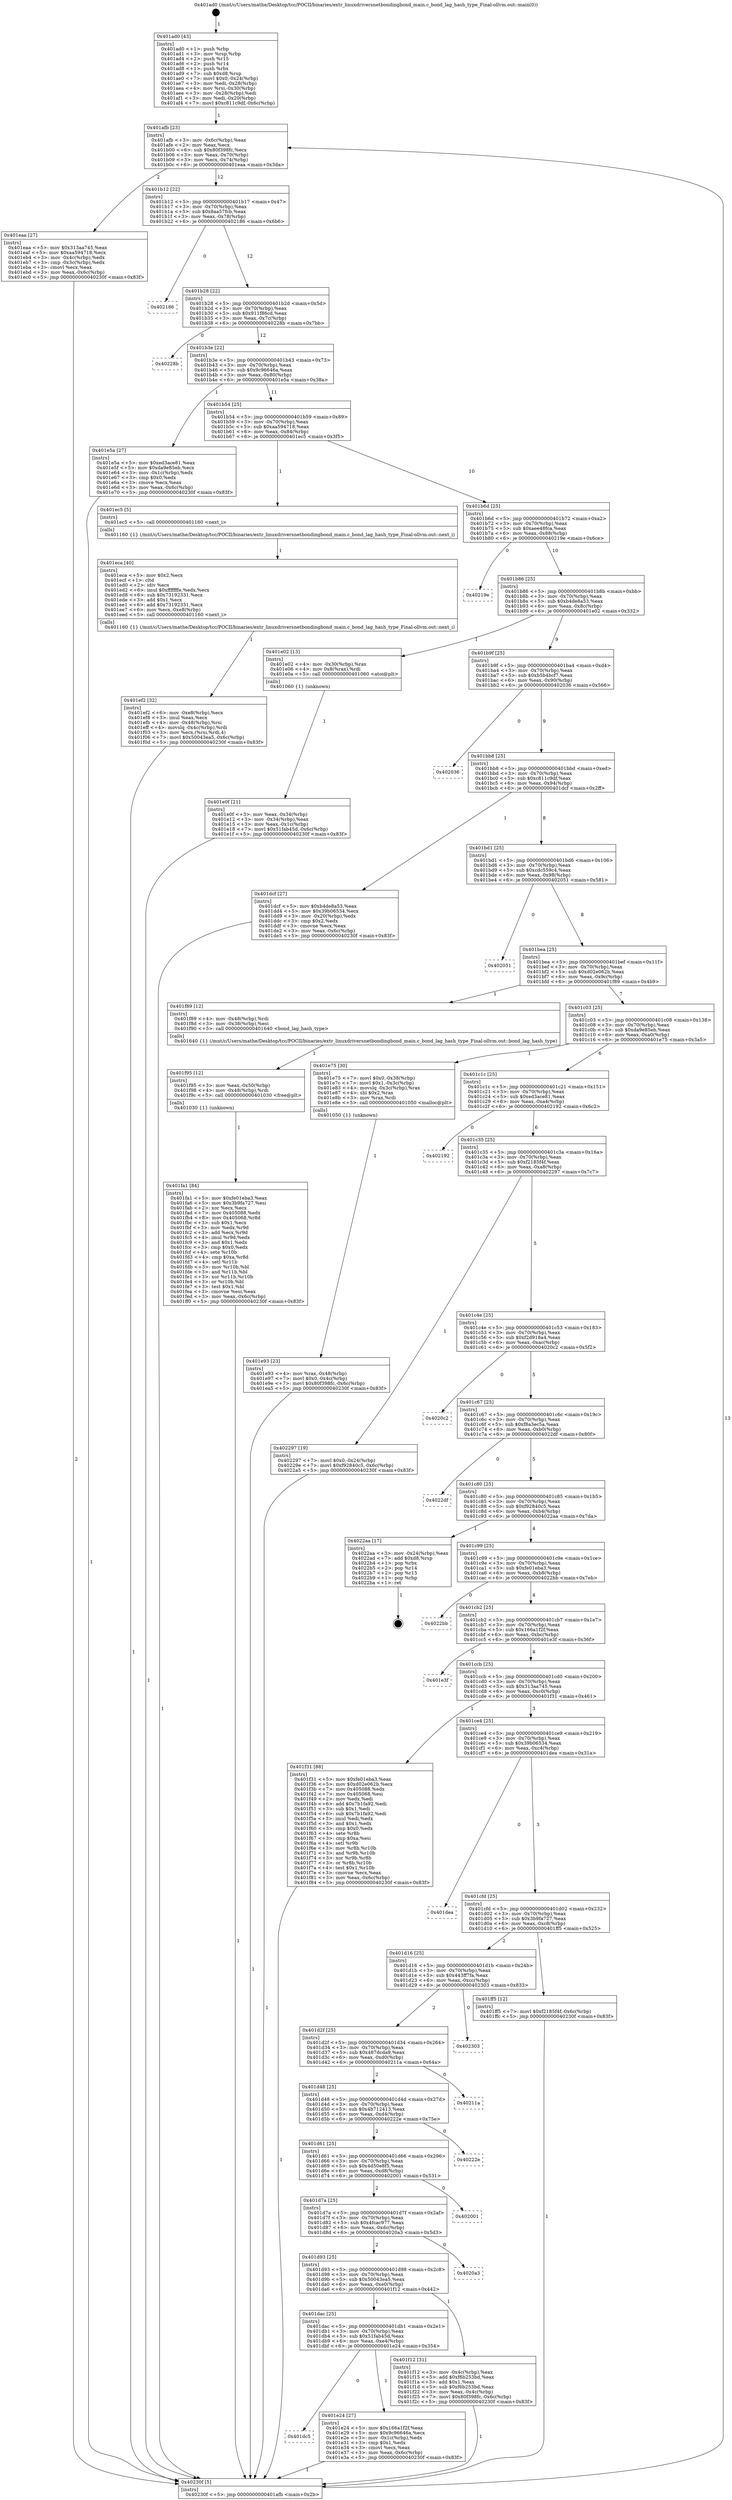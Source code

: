 digraph "0x401ad0" {
  label = "0x401ad0 (/mnt/c/Users/mathe/Desktop/tcc/POCII/binaries/extr_linuxdriversnetbondingbond_main.c_bond_lag_hash_type_Final-ollvm.out::main(0))"
  labelloc = "t"
  node[shape=record]

  Entry [label="",width=0.3,height=0.3,shape=circle,fillcolor=black,style=filled]
  "0x401afb" [label="{
     0x401afb [23]\l
     | [instrs]\l
     &nbsp;&nbsp;0x401afb \<+3\>: mov -0x6c(%rbp),%eax\l
     &nbsp;&nbsp;0x401afe \<+2\>: mov %eax,%ecx\l
     &nbsp;&nbsp;0x401b00 \<+6\>: sub $0x80f398fc,%ecx\l
     &nbsp;&nbsp;0x401b06 \<+3\>: mov %eax,-0x70(%rbp)\l
     &nbsp;&nbsp;0x401b09 \<+3\>: mov %ecx,-0x74(%rbp)\l
     &nbsp;&nbsp;0x401b0c \<+6\>: je 0000000000401eaa \<main+0x3da\>\l
  }"]
  "0x401eaa" [label="{
     0x401eaa [27]\l
     | [instrs]\l
     &nbsp;&nbsp;0x401eaa \<+5\>: mov $0x313aa745,%eax\l
     &nbsp;&nbsp;0x401eaf \<+5\>: mov $0xaa594718,%ecx\l
     &nbsp;&nbsp;0x401eb4 \<+3\>: mov -0x4c(%rbp),%edx\l
     &nbsp;&nbsp;0x401eb7 \<+3\>: cmp -0x3c(%rbp),%edx\l
     &nbsp;&nbsp;0x401eba \<+3\>: cmovl %ecx,%eax\l
     &nbsp;&nbsp;0x401ebd \<+3\>: mov %eax,-0x6c(%rbp)\l
     &nbsp;&nbsp;0x401ec0 \<+5\>: jmp 000000000040230f \<main+0x83f\>\l
  }"]
  "0x401b12" [label="{
     0x401b12 [22]\l
     | [instrs]\l
     &nbsp;&nbsp;0x401b12 \<+5\>: jmp 0000000000401b17 \<main+0x47\>\l
     &nbsp;&nbsp;0x401b17 \<+3\>: mov -0x70(%rbp),%eax\l
     &nbsp;&nbsp;0x401b1a \<+5\>: sub $0x8aa57fcb,%eax\l
     &nbsp;&nbsp;0x401b1f \<+3\>: mov %eax,-0x78(%rbp)\l
     &nbsp;&nbsp;0x401b22 \<+6\>: je 0000000000402186 \<main+0x6b6\>\l
  }"]
  Exit [label="",width=0.3,height=0.3,shape=circle,fillcolor=black,style=filled,peripheries=2]
  "0x402186" [label="{
     0x402186\l
  }", style=dashed]
  "0x401b28" [label="{
     0x401b28 [22]\l
     | [instrs]\l
     &nbsp;&nbsp;0x401b28 \<+5\>: jmp 0000000000401b2d \<main+0x5d\>\l
     &nbsp;&nbsp;0x401b2d \<+3\>: mov -0x70(%rbp),%eax\l
     &nbsp;&nbsp;0x401b30 \<+5\>: sub $0x911f86cd,%eax\l
     &nbsp;&nbsp;0x401b35 \<+3\>: mov %eax,-0x7c(%rbp)\l
     &nbsp;&nbsp;0x401b38 \<+6\>: je 000000000040228b \<main+0x7bb\>\l
  }"]
  "0x401fa1" [label="{
     0x401fa1 [84]\l
     | [instrs]\l
     &nbsp;&nbsp;0x401fa1 \<+5\>: mov $0xfe01eba3,%eax\l
     &nbsp;&nbsp;0x401fa6 \<+5\>: mov $0x3b9fa727,%esi\l
     &nbsp;&nbsp;0x401fab \<+2\>: xor %ecx,%ecx\l
     &nbsp;&nbsp;0x401fad \<+7\>: mov 0x405088,%edx\l
     &nbsp;&nbsp;0x401fb4 \<+8\>: mov 0x405068,%r8d\l
     &nbsp;&nbsp;0x401fbc \<+3\>: sub $0x1,%ecx\l
     &nbsp;&nbsp;0x401fbf \<+3\>: mov %edx,%r9d\l
     &nbsp;&nbsp;0x401fc2 \<+3\>: add %ecx,%r9d\l
     &nbsp;&nbsp;0x401fc5 \<+4\>: imul %r9d,%edx\l
     &nbsp;&nbsp;0x401fc9 \<+3\>: and $0x1,%edx\l
     &nbsp;&nbsp;0x401fcc \<+3\>: cmp $0x0,%edx\l
     &nbsp;&nbsp;0x401fcf \<+4\>: sete %r10b\l
     &nbsp;&nbsp;0x401fd3 \<+4\>: cmp $0xa,%r8d\l
     &nbsp;&nbsp;0x401fd7 \<+4\>: setl %r11b\l
     &nbsp;&nbsp;0x401fdb \<+3\>: mov %r10b,%bl\l
     &nbsp;&nbsp;0x401fde \<+3\>: and %r11b,%bl\l
     &nbsp;&nbsp;0x401fe1 \<+3\>: xor %r11b,%r10b\l
     &nbsp;&nbsp;0x401fe4 \<+3\>: or %r10b,%bl\l
     &nbsp;&nbsp;0x401fe7 \<+3\>: test $0x1,%bl\l
     &nbsp;&nbsp;0x401fea \<+3\>: cmovne %esi,%eax\l
     &nbsp;&nbsp;0x401fed \<+3\>: mov %eax,-0x6c(%rbp)\l
     &nbsp;&nbsp;0x401ff0 \<+5\>: jmp 000000000040230f \<main+0x83f\>\l
  }"]
  "0x40228b" [label="{
     0x40228b\l
  }", style=dashed]
  "0x401b3e" [label="{
     0x401b3e [22]\l
     | [instrs]\l
     &nbsp;&nbsp;0x401b3e \<+5\>: jmp 0000000000401b43 \<main+0x73\>\l
     &nbsp;&nbsp;0x401b43 \<+3\>: mov -0x70(%rbp),%eax\l
     &nbsp;&nbsp;0x401b46 \<+5\>: sub $0x9c96646a,%eax\l
     &nbsp;&nbsp;0x401b4b \<+3\>: mov %eax,-0x80(%rbp)\l
     &nbsp;&nbsp;0x401b4e \<+6\>: je 0000000000401e5a \<main+0x38a\>\l
  }"]
  "0x401f95" [label="{
     0x401f95 [12]\l
     | [instrs]\l
     &nbsp;&nbsp;0x401f95 \<+3\>: mov %eax,-0x50(%rbp)\l
     &nbsp;&nbsp;0x401f98 \<+4\>: mov -0x48(%rbp),%rdi\l
     &nbsp;&nbsp;0x401f9c \<+5\>: call 0000000000401030 \<free@plt\>\l
     | [calls]\l
     &nbsp;&nbsp;0x401030 \{1\} (unknown)\l
  }"]
  "0x401e5a" [label="{
     0x401e5a [27]\l
     | [instrs]\l
     &nbsp;&nbsp;0x401e5a \<+5\>: mov $0xed3ace81,%eax\l
     &nbsp;&nbsp;0x401e5f \<+5\>: mov $0xda9e85eb,%ecx\l
     &nbsp;&nbsp;0x401e64 \<+3\>: mov -0x1c(%rbp),%edx\l
     &nbsp;&nbsp;0x401e67 \<+3\>: cmp $0x0,%edx\l
     &nbsp;&nbsp;0x401e6a \<+3\>: cmove %ecx,%eax\l
     &nbsp;&nbsp;0x401e6d \<+3\>: mov %eax,-0x6c(%rbp)\l
     &nbsp;&nbsp;0x401e70 \<+5\>: jmp 000000000040230f \<main+0x83f\>\l
  }"]
  "0x401b54" [label="{
     0x401b54 [25]\l
     | [instrs]\l
     &nbsp;&nbsp;0x401b54 \<+5\>: jmp 0000000000401b59 \<main+0x89\>\l
     &nbsp;&nbsp;0x401b59 \<+3\>: mov -0x70(%rbp),%eax\l
     &nbsp;&nbsp;0x401b5c \<+5\>: sub $0xaa594718,%eax\l
     &nbsp;&nbsp;0x401b61 \<+6\>: mov %eax,-0x84(%rbp)\l
     &nbsp;&nbsp;0x401b67 \<+6\>: je 0000000000401ec5 \<main+0x3f5\>\l
  }"]
  "0x401ef2" [label="{
     0x401ef2 [32]\l
     | [instrs]\l
     &nbsp;&nbsp;0x401ef2 \<+6\>: mov -0xe8(%rbp),%ecx\l
     &nbsp;&nbsp;0x401ef8 \<+3\>: imul %eax,%ecx\l
     &nbsp;&nbsp;0x401efb \<+4\>: mov -0x48(%rbp),%rsi\l
     &nbsp;&nbsp;0x401eff \<+4\>: movslq -0x4c(%rbp),%rdi\l
     &nbsp;&nbsp;0x401f03 \<+3\>: mov %ecx,(%rsi,%rdi,4)\l
     &nbsp;&nbsp;0x401f06 \<+7\>: movl $0x50043ea5,-0x6c(%rbp)\l
     &nbsp;&nbsp;0x401f0d \<+5\>: jmp 000000000040230f \<main+0x83f\>\l
  }"]
  "0x401ec5" [label="{
     0x401ec5 [5]\l
     | [instrs]\l
     &nbsp;&nbsp;0x401ec5 \<+5\>: call 0000000000401160 \<next_i\>\l
     | [calls]\l
     &nbsp;&nbsp;0x401160 \{1\} (/mnt/c/Users/mathe/Desktop/tcc/POCII/binaries/extr_linuxdriversnetbondingbond_main.c_bond_lag_hash_type_Final-ollvm.out::next_i)\l
  }"]
  "0x401b6d" [label="{
     0x401b6d [25]\l
     | [instrs]\l
     &nbsp;&nbsp;0x401b6d \<+5\>: jmp 0000000000401b72 \<main+0xa2\>\l
     &nbsp;&nbsp;0x401b72 \<+3\>: mov -0x70(%rbp),%eax\l
     &nbsp;&nbsp;0x401b75 \<+5\>: sub $0xaee48fca,%eax\l
     &nbsp;&nbsp;0x401b7a \<+6\>: mov %eax,-0x88(%rbp)\l
     &nbsp;&nbsp;0x401b80 \<+6\>: je 000000000040219e \<main+0x6ce\>\l
  }"]
  "0x401eca" [label="{
     0x401eca [40]\l
     | [instrs]\l
     &nbsp;&nbsp;0x401eca \<+5\>: mov $0x2,%ecx\l
     &nbsp;&nbsp;0x401ecf \<+1\>: cltd\l
     &nbsp;&nbsp;0x401ed0 \<+2\>: idiv %ecx\l
     &nbsp;&nbsp;0x401ed2 \<+6\>: imul $0xfffffffe,%edx,%ecx\l
     &nbsp;&nbsp;0x401ed8 \<+6\>: sub $0x73192331,%ecx\l
     &nbsp;&nbsp;0x401ede \<+3\>: add $0x1,%ecx\l
     &nbsp;&nbsp;0x401ee1 \<+6\>: add $0x73192331,%ecx\l
     &nbsp;&nbsp;0x401ee7 \<+6\>: mov %ecx,-0xe8(%rbp)\l
     &nbsp;&nbsp;0x401eed \<+5\>: call 0000000000401160 \<next_i\>\l
     | [calls]\l
     &nbsp;&nbsp;0x401160 \{1\} (/mnt/c/Users/mathe/Desktop/tcc/POCII/binaries/extr_linuxdriversnetbondingbond_main.c_bond_lag_hash_type_Final-ollvm.out::next_i)\l
  }"]
  "0x40219e" [label="{
     0x40219e\l
  }", style=dashed]
  "0x401b86" [label="{
     0x401b86 [25]\l
     | [instrs]\l
     &nbsp;&nbsp;0x401b86 \<+5\>: jmp 0000000000401b8b \<main+0xbb\>\l
     &nbsp;&nbsp;0x401b8b \<+3\>: mov -0x70(%rbp),%eax\l
     &nbsp;&nbsp;0x401b8e \<+5\>: sub $0xb4de8a53,%eax\l
     &nbsp;&nbsp;0x401b93 \<+6\>: mov %eax,-0x8c(%rbp)\l
     &nbsp;&nbsp;0x401b99 \<+6\>: je 0000000000401e02 \<main+0x332\>\l
  }"]
  "0x401e93" [label="{
     0x401e93 [23]\l
     | [instrs]\l
     &nbsp;&nbsp;0x401e93 \<+4\>: mov %rax,-0x48(%rbp)\l
     &nbsp;&nbsp;0x401e97 \<+7\>: movl $0x0,-0x4c(%rbp)\l
     &nbsp;&nbsp;0x401e9e \<+7\>: movl $0x80f398fc,-0x6c(%rbp)\l
     &nbsp;&nbsp;0x401ea5 \<+5\>: jmp 000000000040230f \<main+0x83f\>\l
  }"]
  "0x401e02" [label="{
     0x401e02 [13]\l
     | [instrs]\l
     &nbsp;&nbsp;0x401e02 \<+4\>: mov -0x30(%rbp),%rax\l
     &nbsp;&nbsp;0x401e06 \<+4\>: mov 0x8(%rax),%rdi\l
     &nbsp;&nbsp;0x401e0a \<+5\>: call 0000000000401060 \<atoi@plt\>\l
     | [calls]\l
     &nbsp;&nbsp;0x401060 \{1\} (unknown)\l
  }"]
  "0x401b9f" [label="{
     0x401b9f [25]\l
     | [instrs]\l
     &nbsp;&nbsp;0x401b9f \<+5\>: jmp 0000000000401ba4 \<main+0xd4\>\l
     &nbsp;&nbsp;0x401ba4 \<+3\>: mov -0x70(%rbp),%eax\l
     &nbsp;&nbsp;0x401ba7 \<+5\>: sub $0xb5b4bcf7,%eax\l
     &nbsp;&nbsp;0x401bac \<+6\>: mov %eax,-0x90(%rbp)\l
     &nbsp;&nbsp;0x401bb2 \<+6\>: je 0000000000402036 \<main+0x566\>\l
  }"]
  "0x401dc5" [label="{
     0x401dc5\l
  }", style=dashed]
  "0x402036" [label="{
     0x402036\l
  }", style=dashed]
  "0x401bb8" [label="{
     0x401bb8 [25]\l
     | [instrs]\l
     &nbsp;&nbsp;0x401bb8 \<+5\>: jmp 0000000000401bbd \<main+0xed\>\l
     &nbsp;&nbsp;0x401bbd \<+3\>: mov -0x70(%rbp),%eax\l
     &nbsp;&nbsp;0x401bc0 \<+5\>: sub $0xc811c9df,%eax\l
     &nbsp;&nbsp;0x401bc5 \<+6\>: mov %eax,-0x94(%rbp)\l
     &nbsp;&nbsp;0x401bcb \<+6\>: je 0000000000401dcf \<main+0x2ff\>\l
  }"]
  "0x401e24" [label="{
     0x401e24 [27]\l
     | [instrs]\l
     &nbsp;&nbsp;0x401e24 \<+5\>: mov $0x166a1f2f,%eax\l
     &nbsp;&nbsp;0x401e29 \<+5\>: mov $0x9c96646a,%ecx\l
     &nbsp;&nbsp;0x401e2e \<+3\>: mov -0x1c(%rbp),%edx\l
     &nbsp;&nbsp;0x401e31 \<+3\>: cmp $0x1,%edx\l
     &nbsp;&nbsp;0x401e34 \<+3\>: cmovl %ecx,%eax\l
     &nbsp;&nbsp;0x401e37 \<+3\>: mov %eax,-0x6c(%rbp)\l
     &nbsp;&nbsp;0x401e3a \<+5\>: jmp 000000000040230f \<main+0x83f\>\l
  }"]
  "0x401dcf" [label="{
     0x401dcf [27]\l
     | [instrs]\l
     &nbsp;&nbsp;0x401dcf \<+5\>: mov $0xb4de8a53,%eax\l
     &nbsp;&nbsp;0x401dd4 \<+5\>: mov $0x39b06534,%ecx\l
     &nbsp;&nbsp;0x401dd9 \<+3\>: mov -0x20(%rbp),%edx\l
     &nbsp;&nbsp;0x401ddc \<+3\>: cmp $0x2,%edx\l
     &nbsp;&nbsp;0x401ddf \<+3\>: cmovne %ecx,%eax\l
     &nbsp;&nbsp;0x401de2 \<+3\>: mov %eax,-0x6c(%rbp)\l
     &nbsp;&nbsp;0x401de5 \<+5\>: jmp 000000000040230f \<main+0x83f\>\l
  }"]
  "0x401bd1" [label="{
     0x401bd1 [25]\l
     | [instrs]\l
     &nbsp;&nbsp;0x401bd1 \<+5\>: jmp 0000000000401bd6 \<main+0x106\>\l
     &nbsp;&nbsp;0x401bd6 \<+3\>: mov -0x70(%rbp),%eax\l
     &nbsp;&nbsp;0x401bd9 \<+5\>: sub $0xcdc559c4,%eax\l
     &nbsp;&nbsp;0x401bde \<+6\>: mov %eax,-0x98(%rbp)\l
     &nbsp;&nbsp;0x401be4 \<+6\>: je 0000000000402051 \<main+0x581\>\l
  }"]
  "0x40230f" [label="{
     0x40230f [5]\l
     | [instrs]\l
     &nbsp;&nbsp;0x40230f \<+5\>: jmp 0000000000401afb \<main+0x2b\>\l
  }"]
  "0x401ad0" [label="{
     0x401ad0 [43]\l
     | [instrs]\l
     &nbsp;&nbsp;0x401ad0 \<+1\>: push %rbp\l
     &nbsp;&nbsp;0x401ad1 \<+3\>: mov %rsp,%rbp\l
     &nbsp;&nbsp;0x401ad4 \<+2\>: push %r15\l
     &nbsp;&nbsp;0x401ad6 \<+2\>: push %r14\l
     &nbsp;&nbsp;0x401ad8 \<+1\>: push %rbx\l
     &nbsp;&nbsp;0x401ad9 \<+7\>: sub $0xd8,%rsp\l
     &nbsp;&nbsp;0x401ae0 \<+7\>: movl $0x0,-0x24(%rbp)\l
     &nbsp;&nbsp;0x401ae7 \<+3\>: mov %edi,-0x28(%rbp)\l
     &nbsp;&nbsp;0x401aea \<+4\>: mov %rsi,-0x30(%rbp)\l
     &nbsp;&nbsp;0x401aee \<+3\>: mov -0x28(%rbp),%edi\l
     &nbsp;&nbsp;0x401af1 \<+3\>: mov %edi,-0x20(%rbp)\l
     &nbsp;&nbsp;0x401af4 \<+7\>: movl $0xc811c9df,-0x6c(%rbp)\l
  }"]
  "0x401e0f" [label="{
     0x401e0f [21]\l
     | [instrs]\l
     &nbsp;&nbsp;0x401e0f \<+3\>: mov %eax,-0x34(%rbp)\l
     &nbsp;&nbsp;0x401e12 \<+3\>: mov -0x34(%rbp),%eax\l
     &nbsp;&nbsp;0x401e15 \<+3\>: mov %eax,-0x1c(%rbp)\l
     &nbsp;&nbsp;0x401e18 \<+7\>: movl $0x51fab45d,-0x6c(%rbp)\l
     &nbsp;&nbsp;0x401e1f \<+5\>: jmp 000000000040230f \<main+0x83f\>\l
  }"]
  "0x401dac" [label="{
     0x401dac [25]\l
     | [instrs]\l
     &nbsp;&nbsp;0x401dac \<+5\>: jmp 0000000000401db1 \<main+0x2e1\>\l
     &nbsp;&nbsp;0x401db1 \<+3\>: mov -0x70(%rbp),%eax\l
     &nbsp;&nbsp;0x401db4 \<+5\>: sub $0x51fab45d,%eax\l
     &nbsp;&nbsp;0x401db9 \<+6\>: mov %eax,-0xe4(%rbp)\l
     &nbsp;&nbsp;0x401dbf \<+6\>: je 0000000000401e24 \<main+0x354\>\l
  }"]
  "0x402051" [label="{
     0x402051\l
  }", style=dashed]
  "0x401bea" [label="{
     0x401bea [25]\l
     | [instrs]\l
     &nbsp;&nbsp;0x401bea \<+5\>: jmp 0000000000401bef \<main+0x11f\>\l
     &nbsp;&nbsp;0x401bef \<+3\>: mov -0x70(%rbp),%eax\l
     &nbsp;&nbsp;0x401bf2 \<+5\>: sub $0xd02e062b,%eax\l
     &nbsp;&nbsp;0x401bf7 \<+6\>: mov %eax,-0x9c(%rbp)\l
     &nbsp;&nbsp;0x401bfd \<+6\>: je 0000000000401f89 \<main+0x4b9\>\l
  }"]
  "0x401f12" [label="{
     0x401f12 [31]\l
     | [instrs]\l
     &nbsp;&nbsp;0x401f12 \<+3\>: mov -0x4c(%rbp),%eax\l
     &nbsp;&nbsp;0x401f15 \<+5\>: add $0xf6b253bd,%eax\l
     &nbsp;&nbsp;0x401f1a \<+3\>: add $0x1,%eax\l
     &nbsp;&nbsp;0x401f1d \<+5\>: sub $0xf6b253bd,%eax\l
     &nbsp;&nbsp;0x401f22 \<+3\>: mov %eax,-0x4c(%rbp)\l
     &nbsp;&nbsp;0x401f25 \<+7\>: movl $0x80f398fc,-0x6c(%rbp)\l
     &nbsp;&nbsp;0x401f2c \<+5\>: jmp 000000000040230f \<main+0x83f\>\l
  }"]
  "0x401f89" [label="{
     0x401f89 [12]\l
     | [instrs]\l
     &nbsp;&nbsp;0x401f89 \<+4\>: mov -0x48(%rbp),%rdi\l
     &nbsp;&nbsp;0x401f8d \<+3\>: mov -0x38(%rbp),%esi\l
     &nbsp;&nbsp;0x401f90 \<+5\>: call 0000000000401640 \<bond_lag_hash_type\>\l
     | [calls]\l
     &nbsp;&nbsp;0x401640 \{1\} (/mnt/c/Users/mathe/Desktop/tcc/POCII/binaries/extr_linuxdriversnetbondingbond_main.c_bond_lag_hash_type_Final-ollvm.out::bond_lag_hash_type)\l
  }"]
  "0x401c03" [label="{
     0x401c03 [25]\l
     | [instrs]\l
     &nbsp;&nbsp;0x401c03 \<+5\>: jmp 0000000000401c08 \<main+0x138\>\l
     &nbsp;&nbsp;0x401c08 \<+3\>: mov -0x70(%rbp),%eax\l
     &nbsp;&nbsp;0x401c0b \<+5\>: sub $0xda9e85eb,%eax\l
     &nbsp;&nbsp;0x401c10 \<+6\>: mov %eax,-0xa0(%rbp)\l
     &nbsp;&nbsp;0x401c16 \<+6\>: je 0000000000401e75 \<main+0x3a5\>\l
  }"]
  "0x401d93" [label="{
     0x401d93 [25]\l
     | [instrs]\l
     &nbsp;&nbsp;0x401d93 \<+5\>: jmp 0000000000401d98 \<main+0x2c8\>\l
     &nbsp;&nbsp;0x401d98 \<+3\>: mov -0x70(%rbp),%eax\l
     &nbsp;&nbsp;0x401d9b \<+5\>: sub $0x50043ea5,%eax\l
     &nbsp;&nbsp;0x401da0 \<+6\>: mov %eax,-0xe0(%rbp)\l
     &nbsp;&nbsp;0x401da6 \<+6\>: je 0000000000401f12 \<main+0x442\>\l
  }"]
  "0x401e75" [label="{
     0x401e75 [30]\l
     | [instrs]\l
     &nbsp;&nbsp;0x401e75 \<+7\>: movl $0x0,-0x38(%rbp)\l
     &nbsp;&nbsp;0x401e7c \<+7\>: movl $0x1,-0x3c(%rbp)\l
     &nbsp;&nbsp;0x401e83 \<+4\>: movslq -0x3c(%rbp),%rax\l
     &nbsp;&nbsp;0x401e87 \<+4\>: shl $0x2,%rax\l
     &nbsp;&nbsp;0x401e8b \<+3\>: mov %rax,%rdi\l
     &nbsp;&nbsp;0x401e8e \<+5\>: call 0000000000401050 \<malloc@plt\>\l
     | [calls]\l
     &nbsp;&nbsp;0x401050 \{1\} (unknown)\l
  }"]
  "0x401c1c" [label="{
     0x401c1c [25]\l
     | [instrs]\l
     &nbsp;&nbsp;0x401c1c \<+5\>: jmp 0000000000401c21 \<main+0x151\>\l
     &nbsp;&nbsp;0x401c21 \<+3\>: mov -0x70(%rbp),%eax\l
     &nbsp;&nbsp;0x401c24 \<+5\>: sub $0xed3ace81,%eax\l
     &nbsp;&nbsp;0x401c29 \<+6\>: mov %eax,-0xa4(%rbp)\l
     &nbsp;&nbsp;0x401c2f \<+6\>: je 0000000000402192 \<main+0x6c2\>\l
  }"]
  "0x4020a3" [label="{
     0x4020a3\l
  }", style=dashed]
  "0x402192" [label="{
     0x402192\l
  }", style=dashed]
  "0x401c35" [label="{
     0x401c35 [25]\l
     | [instrs]\l
     &nbsp;&nbsp;0x401c35 \<+5\>: jmp 0000000000401c3a \<main+0x16a\>\l
     &nbsp;&nbsp;0x401c3a \<+3\>: mov -0x70(%rbp),%eax\l
     &nbsp;&nbsp;0x401c3d \<+5\>: sub $0xf2185f4f,%eax\l
     &nbsp;&nbsp;0x401c42 \<+6\>: mov %eax,-0xa8(%rbp)\l
     &nbsp;&nbsp;0x401c48 \<+6\>: je 0000000000402297 \<main+0x7c7\>\l
  }"]
  "0x401d7a" [label="{
     0x401d7a [25]\l
     | [instrs]\l
     &nbsp;&nbsp;0x401d7a \<+5\>: jmp 0000000000401d7f \<main+0x2af\>\l
     &nbsp;&nbsp;0x401d7f \<+3\>: mov -0x70(%rbp),%eax\l
     &nbsp;&nbsp;0x401d82 \<+5\>: sub $0x4fcac977,%eax\l
     &nbsp;&nbsp;0x401d87 \<+6\>: mov %eax,-0xdc(%rbp)\l
     &nbsp;&nbsp;0x401d8d \<+6\>: je 00000000004020a3 \<main+0x5d3\>\l
  }"]
  "0x402297" [label="{
     0x402297 [19]\l
     | [instrs]\l
     &nbsp;&nbsp;0x402297 \<+7\>: movl $0x0,-0x24(%rbp)\l
     &nbsp;&nbsp;0x40229e \<+7\>: movl $0xf92840c5,-0x6c(%rbp)\l
     &nbsp;&nbsp;0x4022a5 \<+5\>: jmp 000000000040230f \<main+0x83f\>\l
  }"]
  "0x401c4e" [label="{
     0x401c4e [25]\l
     | [instrs]\l
     &nbsp;&nbsp;0x401c4e \<+5\>: jmp 0000000000401c53 \<main+0x183\>\l
     &nbsp;&nbsp;0x401c53 \<+3\>: mov -0x70(%rbp),%eax\l
     &nbsp;&nbsp;0x401c56 \<+5\>: sub $0xf2d918a4,%eax\l
     &nbsp;&nbsp;0x401c5b \<+6\>: mov %eax,-0xac(%rbp)\l
     &nbsp;&nbsp;0x401c61 \<+6\>: je 00000000004020c2 \<main+0x5f2\>\l
  }"]
  "0x402001" [label="{
     0x402001\l
  }", style=dashed]
  "0x4020c2" [label="{
     0x4020c2\l
  }", style=dashed]
  "0x401c67" [label="{
     0x401c67 [25]\l
     | [instrs]\l
     &nbsp;&nbsp;0x401c67 \<+5\>: jmp 0000000000401c6c \<main+0x19c\>\l
     &nbsp;&nbsp;0x401c6c \<+3\>: mov -0x70(%rbp),%eax\l
     &nbsp;&nbsp;0x401c6f \<+5\>: sub $0xf8a3ec5a,%eax\l
     &nbsp;&nbsp;0x401c74 \<+6\>: mov %eax,-0xb0(%rbp)\l
     &nbsp;&nbsp;0x401c7a \<+6\>: je 00000000004022df \<main+0x80f\>\l
  }"]
  "0x401d61" [label="{
     0x401d61 [25]\l
     | [instrs]\l
     &nbsp;&nbsp;0x401d61 \<+5\>: jmp 0000000000401d66 \<main+0x296\>\l
     &nbsp;&nbsp;0x401d66 \<+3\>: mov -0x70(%rbp),%eax\l
     &nbsp;&nbsp;0x401d69 \<+5\>: sub $0x4d50e8f5,%eax\l
     &nbsp;&nbsp;0x401d6e \<+6\>: mov %eax,-0xd8(%rbp)\l
     &nbsp;&nbsp;0x401d74 \<+6\>: je 0000000000402001 \<main+0x531\>\l
  }"]
  "0x4022df" [label="{
     0x4022df\l
  }", style=dashed]
  "0x401c80" [label="{
     0x401c80 [25]\l
     | [instrs]\l
     &nbsp;&nbsp;0x401c80 \<+5\>: jmp 0000000000401c85 \<main+0x1b5\>\l
     &nbsp;&nbsp;0x401c85 \<+3\>: mov -0x70(%rbp),%eax\l
     &nbsp;&nbsp;0x401c88 \<+5\>: sub $0xf92840c5,%eax\l
     &nbsp;&nbsp;0x401c8d \<+6\>: mov %eax,-0xb4(%rbp)\l
     &nbsp;&nbsp;0x401c93 \<+6\>: je 00000000004022aa \<main+0x7da\>\l
  }"]
  "0x40222e" [label="{
     0x40222e\l
  }", style=dashed]
  "0x4022aa" [label="{
     0x4022aa [17]\l
     | [instrs]\l
     &nbsp;&nbsp;0x4022aa \<+3\>: mov -0x24(%rbp),%eax\l
     &nbsp;&nbsp;0x4022ad \<+7\>: add $0xd8,%rsp\l
     &nbsp;&nbsp;0x4022b4 \<+1\>: pop %rbx\l
     &nbsp;&nbsp;0x4022b5 \<+2\>: pop %r14\l
     &nbsp;&nbsp;0x4022b7 \<+2\>: pop %r15\l
     &nbsp;&nbsp;0x4022b9 \<+1\>: pop %rbp\l
     &nbsp;&nbsp;0x4022ba \<+1\>: ret\l
  }"]
  "0x401c99" [label="{
     0x401c99 [25]\l
     | [instrs]\l
     &nbsp;&nbsp;0x401c99 \<+5\>: jmp 0000000000401c9e \<main+0x1ce\>\l
     &nbsp;&nbsp;0x401c9e \<+3\>: mov -0x70(%rbp),%eax\l
     &nbsp;&nbsp;0x401ca1 \<+5\>: sub $0xfe01eba3,%eax\l
     &nbsp;&nbsp;0x401ca6 \<+6\>: mov %eax,-0xb8(%rbp)\l
     &nbsp;&nbsp;0x401cac \<+6\>: je 00000000004022bb \<main+0x7eb\>\l
  }"]
  "0x401d48" [label="{
     0x401d48 [25]\l
     | [instrs]\l
     &nbsp;&nbsp;0x401d48 \<+5\>: jmp 0000000000401d4d \<main+0x27d\>\l
     &nbsp;&nbsp;0x401d4d \<+3\>: mov -0x70(%rbp),%eax\l
     &nbsp;&nbsp;0x401d50 \<+5\>: sub $0x4b712413,%eax\l
     &nbsp;&nbsp;0x401d55 \<+6\>: mov %eax,-0xd4(%rbp)\l
     &nbsp;&nbsp;0x401d5b \<+6\>: je 000000000040222e \<main+0x75e\>\l
  }"]
  "0x4022bb" [label="{
     0x4022bb\l
  }", style=dashed]
  "0x401cb2" [label="{
     0x401cb2 [25]\l
     | [instrs]\l
     &nbsp;&nbsp;0x401cb2 \<+5\>: jmp 0000000000401cb7 \<main+0x1e7\>\l
     &nbsp;&nbsp;0x401cb7 \<+3\>: mov -0x70(%rbp),%eax\l
     &nbsp;&nbsp;0x401cba \<+5\>: sub $0x166a1f2f,%eax\l
     &nbsp;&nbsp;0x401cbf \<+6\>: mov %eax,-0xbc(%rbp)\l
     &nbsp;&nbsp;0x401cc5 \<+6\>: je 0000000000401e3f \<main+0x36f\>\l
  }"]
  "0x40211a" [label="{
     0x40211a\l
  }", style=dashed]
  "0x401e3f" [label="{
     0x401e3f\l
  }", style=dashed]
  "0x401ccb" [label="{
     0x401ccb [25]\l
     | [instrs]\l
     &nbsp;&nbsp;0x401ccb \<+5\>: jmp 0000000000401cd0 \<main+0x200\>\l
     &nbsp;&nbsp;0x401cd0 \<+3\>: mov -0x70(%rbp),%eax\l
     &nbsp;&nbsp;0x401cd3 \<+5\>: sub $0x313aa745,%eax\l
     &nbsp;&nbsp;0x401cd8 \<+6\>: mov %eax,-0xc0(%rbp)\l
     &nbsp;&nbsp;0x401cde \<+6\>: je 0000000000401f31 \<main+0x461\>\l
  }"]
  "0x401d2f" [label="{
     0x401d2f [25]\l
     | [instrs]\l
     &nbsp;&nbsp;0x401d2f \<+5\>: jmp 0000000000401d34 \<main+0x264\>\l
     &nbsp;&nbsp;0x401d34 \<+3\>: mov -0x70(%rbp),%eax\l
     &nbsp;&nbsp;0x401d37 \<+5\>: sub $0x487dcda9,%eax\l
     &nbsp;&nbsp;0x401d3c \<+6\>: mov %eax,-0xd0(%rbp)\l
     &nbsp;&nbsp;0x401d42 \<+6\>: je 000000000040211a \<main+0x64a\>\l
  }"]
  "0x401f31" [label="{
     0x401f31 [88]\l
     | [instrs]\l
     &nbsp;&nbsp;0x401f31 \<+5\>: mov $0xfe01eba3,%eax\l
     &nbsp;&nbsp;0x401f36 \<+5\>: mov $0xd02e062b,%ecx\l
     &nbsp;&nbsp;0x401f3b \<+7\>: mov 0x405088,%edx\l
     &nbsp;&nbsp;0x401f42 \<+7\>: mov 0x405068,%esi\l
     &nbsp;&nbsp;0x401f49 \<+2\>: mov %edx,%edi\l
     &nbsp;&nbsp;0x401f4b \<+6\>: add $0x7b1fa92,%edi\l
     &nbsp;&nbsp;0x401f51 \<+3\>: sub $0x1,%edi\l
     &nbsp;&nbsp;0x401f54 \<+6\>: sub $0x7b1fa92,%edi\l
     &nbsp;&nbsp;0x401f5a \<+3\>: imul %edi,%edx\l
     &nbsp;&nbsp;0x401f5d \<+3\>: and $0x1,%edx\l
     &nbsp;&nbsp;0x401f60 \<+3\>: cmp $0x0,%edx\l
     &nbsp;&nbsp;0x401f63 \<+4\>: sete %r8b\l
     &nbsp;&nbsp;0x401f67 \<+3\>: cmp $0xa,%esi\l
     &nbsp;&nbsp;0x401f6a \<+4\>: setl %r9b\l
     &nbsp;&nbsp;0x401f6e \<+3\>: mov %r8b,%r10b\l
     &nbsp;&nbsp;0x401f71 \<+3\>: and %r9b,%r10b\l
     &nbsp;&nbsp;0x401f74 \<+3\>: xor %r9b,%r8b\l
     &nbsp;&nbsp;0x401f77 \<+3\>: or %r8b,%r10b\l
     &nbsp;&nbsp;0x401f7a \<+4\>: test $0x1,%r10b\l
     &nbsp;&nbsp;0x401f7e \<+3\>: cmovne %ecx,%eax\l
     &nbsp;&nbsp;0x401f81 \<+3\>: mov %eax,-0x6c(%rbp)\l
     &nbsp;&nbsp;0x401f84 \<+5\>: jmp 000000000040230f \<main+0x83f\>\l
  }"]
  "0x401ce4" [label="{
     0x401ce4 [25]\l
     | [instrs]\l
     &nbsp;&nbsp;0x401ce4 \<+5\>: jmp 0000000000401ce9 \<main+0x219\>\l
     &nbsp;&nbsp;0x401ce9 \<+3\>: mov -0x70(%rbp),%eax\l
     &nbsp;&nbsp;0x401cec \<+5\>: sub $0x39b06534,%eax\l
     &nbsp;&nbsp;0x401cf1 \<+6\>: mov %eax,-0xc4(%rbp)\l
     &nbsp;&nbsp;0x401cf7 \<+6\>: je 0000000000401dea \<main+0x31a\>\l
  }"]
  "0x402303" [label="{
     0x402303\l
  }", style=dashed]
  "0x401dea" [label="{
     0x401dea\l
  }", style=dashed]
  "0x401cfd" [label="{
     0x401cfd [25]\l
     | [instrs]\l
     &nbsp;&nbsp;0x401cfd \<+5\>: jmp 0000000000401d02 \<main+0x232\>\l
     &nbsp;&nbsp;0x401d02 \<+3\>: mov -0x70(%rbp),%eax\l
     &nbsp;&nbsp;0x401d05 \<+5\>: sub $0x3b9fa727,%eax\l
     &nbsp;&nbsp;0x401d0a \<+6\>: mov %eax,-0xc8(%rbp)\l
     &nbsp;&nbsp;0x401d10 \<+6\>: je 0000000000401ff5 \<main+0x525\>\l
  }"]
  "0x401d16" [label="{
     0x401d16 [25]\l
     | [instrs]\l
     &nbsp;&nbsp;0x401d16 \<+5\>: jmp 0000000000401d1b \<main+0x24b\>\l
     &nbsp;&nbsp;0x401d1b \<+3\>: mov -0x70(%rbp),%eax\l
     &nbsp;&nbsp;0x401d1e \<+5\>: sub $0x443ff7fa,%eax\l
     &nbsp;&nbsp;0x401d23 \<+6\>: mov %eax,-0xcc(%rbp)\l
     &nbsp;&nbsp;0x401d29 \<+6\>: je 0000000000402303 \<main+0x833\>\l
  }"]
  "0x401ff5" [label="{
     0x401ff5 [12]\l
     | [instrs]\l
     &nbsp;&nbsp;0x401ff5 \<+7\>: movl $0xf2185f4f,-0x6c(%rbp)\l
     &nbsp;&nbsp;0x401ffc \<+5\>: jmp 000000000040230f \<main+0x83f\>\l
  }"]
  Entry -> "0x401ad0" [label=" 1"]
  "0x401afb" -> "0x401eaa" [label=" 2"]
  "0x401afb" -> "0x401b12" [label=" 12"]
  "0x4022aa" -> Exit [label=" 1"]
  "0x401b12" -> "0x402186" [label=" 0"]
  "0x401b12" -> "0x401b28" [label=" 12"]
  "0x402297" -> "0x40230f" [label=" 1"]
  "0x401b28" -> "0x40228b" [label=" 0"]
  "0x401b28" -> "0x401b3e" [label=" 12"]
  "0x401ff5" -> "0x40230f" [label=" 1"]
  "0x401b3e" -> "0x401e5a" [label=" 1"]
  "0x401b3e" -> "0x401b54" [label=" 11"]
  "0x401fa1" -> "0x40230f" [label=" 1"]
  "0x401b54" -> "0x401ec5" [label=" 1"]
  "0x401b54" -> "0x401b6d" [label=" 10"]
  "0x401f95" -> "0x401fa1" [label=" 1"]
  "0x401b6d" -> "0x40219e" [label=" 0"]
  "0x401b6d" -> "0x401b86" [label=" 10"]
  "0x401f89" -> "0x401f95" [label=" 1"]
  "0x401b86" -> "0x401e02" [label=" 1"]
  "0x401b86" -> "0x401b9f" [label=" 9"]
  "0x401f31" -> "0x40230f" [label=" 1"]
  "0x401b9f" -> "0x402036" [label=" 0"]
  "0x401b9f" -> "0x401bb8" [label=" 9"]
  "0x401f12" -> "0x40230f" [label=" 1"]
  "0x401bb8" -> "0x401dcf" [label=" 1"]
  "0x401bb8" -> "0x401bd1" [label=" 8"]
  "0x401dcf" -> "0x40230f" [label=" 1"]
  "0x401ad0" -> "0x401afb" [label=" 1"]
  "0x40230f" -> "0x401afb" [label=" 13"]
  "0x401e02" -> "0x401e0f" [label=" 1"]
  "0x401e0f" -> "0x40230f" [label=" 1"]
  "0x401ef2" -> "0x40230f" [label=" 1"]
  "0x401bd1" -> "0x402051" [label=" 0"]
  "0x401bd1" -> "0x401bea" [label=" 8"]
  "0x401ec5" -> "0x401eca" [label=" 1"]
  "0x401bea" -> "0x401f89" [label=" 1"]
  "0x401bea" -> "0x401c03" [label=" 7"]
  "0x401eaa" -> "0x40230f" [label=" 2"]
  "0x401c03" -> "0x401e75" [label=" 1"]
  "0x401c03" -> "0x401c1c" [label=" 6"]
  "0x401e75" -> "0x401e93" [label=" 1"]
  "0x401c1c" -> "0x402192" [label=" 0"]
  "0x401c1c" -> "0x401c35" [label=" 6"]
  "0x401e5a" -> "0x40230f" [label=" 1"]
  "0x401c35" -> "0x402297" [label=" 1"]
  "0x401c35" -> "0x401c4e" [label=" 5"]
  "0x401dac" -> "0x401dc5" [label=" 0"]
  "0x401c4e" -> "0x4020c2" [label=" 0"]
  "0x401c4e" -> "0x401c67" [label=" 5"]
  "0x401dac" -> "0x401e24" [label=" 1"]
  "0x401c67" -> "0x4022df" [label=" 0"]
  "0x401c67" -> "0x401c80" [label=" 5"]
  "0x401d93" -> "0x401dac" [label=" 1"]
  "0x401c80" -> "0x4022aa" [label=" 1"]
  "0x401c80" -> "0x401c99" [label=" 4"]
  "0x401d93" -> "0x401f12" [label=" 1"]
  "0x401c99" -> "0x4022bb" [label=" 0"]
  "0x401c99" -> "0x401cb2" [label=" 4"]
  "0x401d7a" -> "0x401d93" [label=" 2"]
  "0x401cb2" -> "0x401e3f" [label=" 0"]
  "0x401cb2" -> "0x401ccb" [label=" 4"]
  "0x401d7a" -> "0x4020a3" [label=" 0"]
  "0x401ccb" -> "0x401f31" [label=" 1"]
  "0x401ccb" -> "0x401ce4" [label=" 3"]
  "0x401d61" -> "0x401d7a" [label=" 2"]
  "0x401ce4" -> "0x401dea" [label=" 0"]
  "0x401ce4" -> "0x401cfd" [label=" 3"]
  "0x401d61" -> "0x402001" [label=" 0"]
  "0x401cfd" -> "0x401ff5" [label=" 1"]
  "0x401cfd" -> "0x401d16" [label=" 2"]
  "0x401eca" -> "0x401ef2" [label=" 1"]
  "0x401d16" -> "0x402303" [label=" 0"]
  "0x401d16" -> "0x401d2f" [label=" 2"]
  "0x401e24" -> "0x40230f" [label=" 1"]
  "0x401d2f" -> "0x40211a" [label=" 0"]
  "0x401d2f" -> "0x401d48" [label=" 2"]
  "0x401e93" -> "0x40230f" [label=" 1"]
  "0x401d48" -> "0x40222e" [label=" 0"]
  "0x401d48" -> "0x401d61" [label=" 2"]
}
